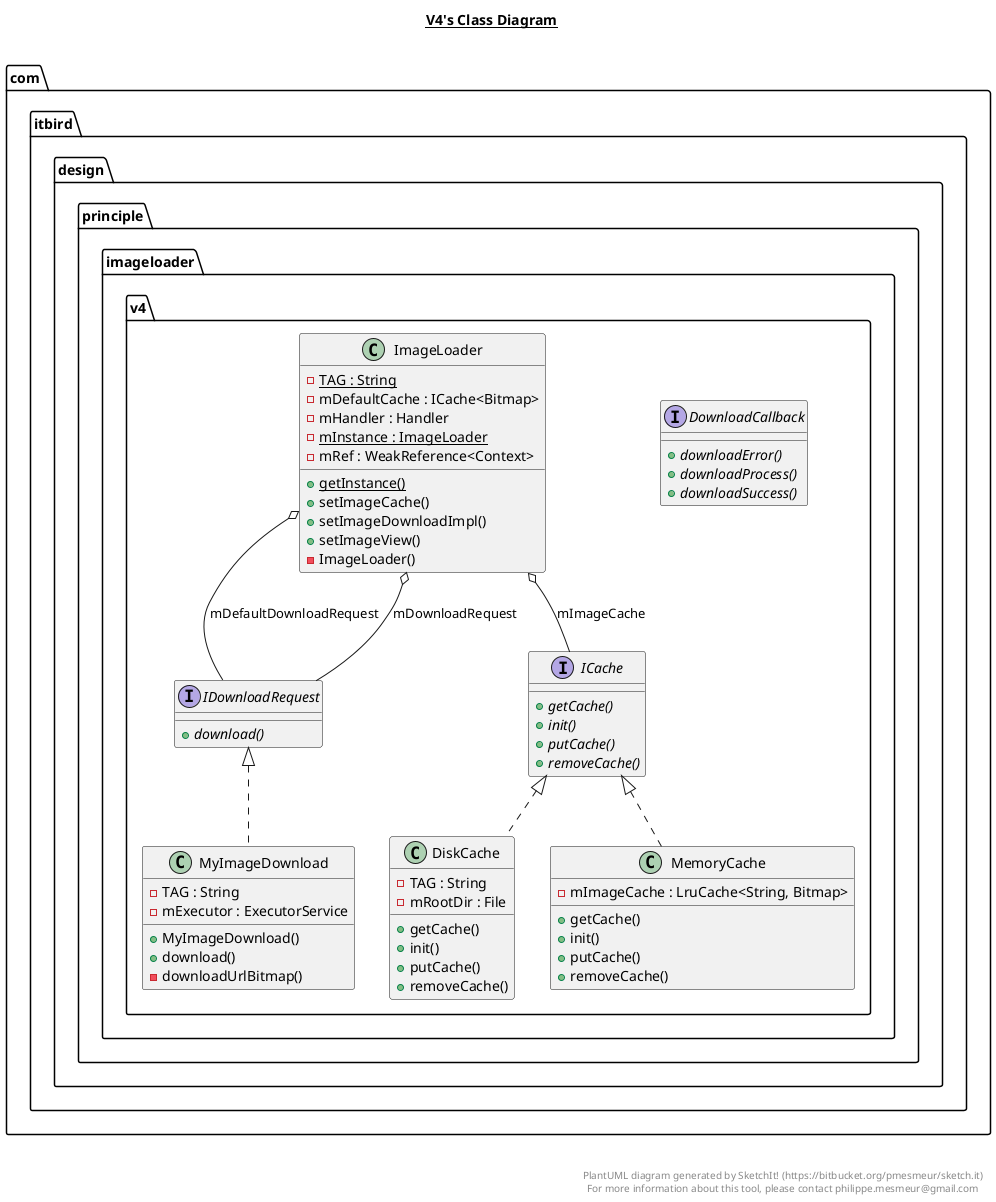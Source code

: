 @startuml

title __V4's Class Diagram__\n

  namespace com.itbird.design {
    namespace principle.imageloader.v4 {
      class com.itbird.design.principle.imageloader.v4.DiskCache {
          - TAG : String
          - mRootDir : File
          + getCache()
          + init()
          + putCache()
          + removeCache()
      }
    }
  }
  

  namespace com.itbird.design {
    namespace principle.imageloader.v4 {
      interface com.itbird.design.principle.imageloader.v4.DownloadCallback {
          {abstract} + downloadError()
          {abstract} + downloadProcess()
          {abstract} + downloadSuccess()
      }
    }
  }
  

  namespace com.itbird.design {
    namespace principle.imageloader.v4 {
      interface com.itbird.design.principle.imageloader.v4.ICache {
          {abstract} + getCache()
          {abstract} + init()
          {abstract} + putCache()
          {abstract} + removeCache()
      }
    }
  }
  

  namespace com.itbird.design {
    namespace principle.imageloader.v4 {
      interface com.itbird.design.principle.imageloader.v4.IDownloadRequest {
          {abstract} + download()
      }
    }
  }
  

  namespace com.itbird.design {
    namespace principle.imageloader.v4 {
      class com.itbird.design.principle.imageloader.v4.ImageLoader {
          {static} - TAG : String
          - mDefaultCache : ICache<Bitmap>
          - mHandler : Handler
          {static} - mInstance : ImageLoader
          - mRef : WeakReference<Context>
          {static} + getInstance()
          + setImageCache()
          + setImageDownloadImpl()
          + setImageView()
          - ImageLoader()
      }
    }
  }
  

  namespace com.itbird.design {
    namespace principle.imageloader.v4 {
      class com.itbird.design.principle.imageloader.v4.MemoryCache {
          - mImageCache : LruCache<String, Bitmap>
          + getCache()
          + init()
          + putCache()
          + removeCache()
      }
    }
  }
  

  namespace com.itbird.design {
    namespace principle.imageloader.v4 {
      class com.itbird.design.principle.imageloader.v4.MyImageDownload {
          - TAG : String
          - mExecutor : ExecutorService
          + MyImageDownload()
          + download()
          - downloadUrlBitmap()
      }
    }
  }
  

  com.itbird.design.principle.imageloader.v4.DiskCache .up.|> com.itbird.design.principle.imageloader.v4.ICache
  com.itbird.design.principle.imageloader.v4.ImageLoader o-- com.itbird.design.principle.imageloader.v4.IDownloadRequest : mDefaultDownloadRequest
  com.itbird.design.principle.imageloader.v4.ImageLoader o-- com.itbird.design.principle.imageloader.v4.IDownloadRequest : mDownloadRequest
  com.itbird.design.principle.imageloader.v4.ImageLoader o-- com.itbird.design.principle.imageloader.v4.ICache : mImageCache
  com.itbird.design.principle.imageloader.v4.MemoryCache .up.|> com.itbird.design.principle.imageloader.v4.ICache
  com.itbird.design.principle.imageloader.v4.MyImageDownload .up.|> com.itbird.design.principle.imageloader.v4.IDownloadRequest


right footer


PlantUML diagram generated by SketchIt! (https://bitbucket.org/pmesmeur/sketch.it)
For more information about this tool, please contact philippe.mesmeur@gmail.com
endfooter

@enduml
